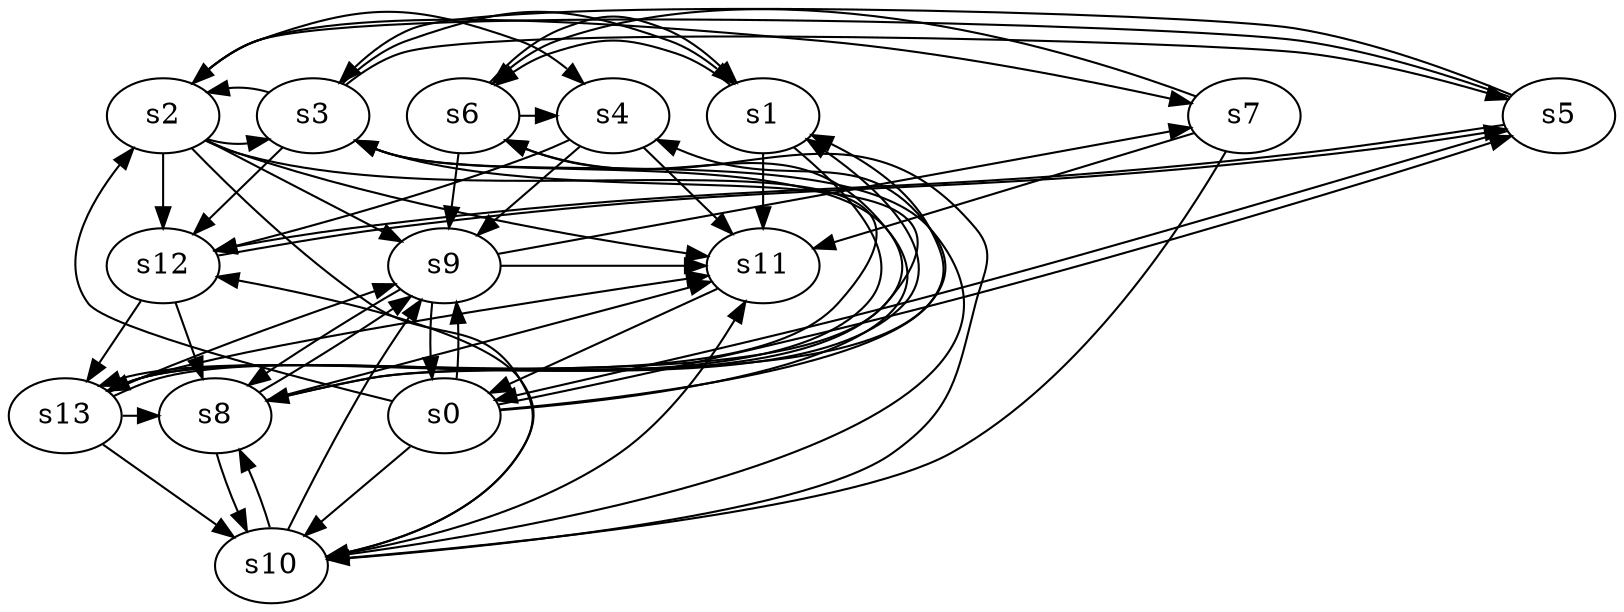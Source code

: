 digraph game_0983_complex_14 {
    s0 [name="s0", player=0, target=1];
    s1 [name="s1", player=0, target=1];
    s2 [name="s2", player=1];
    s3 [name="s3", player=1, target=1];
    s4 [name="s4", player=0];
    s5 [name="s5", player=0];
    s6 [name="s6", player=1];
    s7 [name="s7", player=0];
    s8 [name="s8", player=0];
    s9 [name="s9", player=0];
    s10 [name="s10", player=0, target=1];
    s11 [name="s11", player=1];
    s12 [name="s12", player=0];
    s13 [name="s13", player=0];

    s0 -> s1 [constraint="time == 15 || time == 16 || time == 19 || time == 23"];
    s0 -> s2 [constraint="time % 4 == 2 && time % 3 == 2"];
    s0 -> s3 [constraint="time % 3 == 0 && time % 5 == 0"];
    s0 -> s5 [constraint="time % 3 == 0 && time % 4 == 2"];
    s0 -> s9 [constraint="time % 2 == 0 && time % 4 == 3"];
    s0 -> s10;
    s1 -> s6 [constraint="time % 8 == 2"];
    s1 -> s11;
    s1 -> s13 [constraint="time == 3 || time == 19 || time == 20"];
    s2 -> s3 [constraint="!(time % 2 == 1)"];
    s2 -> s4 [constraint="time % 5 == 0"];
    s2 -> s7 [constraint="time % 3 == 1 && time % 3 == 0"];
    s2 -> s9;
    s2 -> s10 [constraint="!(time % 5 == 0)"];
    s2 -> s11 [constraint="time % 2 == 1 || time % 3 == 0"];
    s2 -> s12;
    s2 -> s13 [constraint="time % 2 == 0 || time % 2 == 1"];
    s3 -> s1 [constraint="time == 5 || time == 13"];
    s3 -> s2 [constraint="time == 0 || time == 5 || time == 13 || time == 18"];
    s3 -> s5 [constraint="time % 2 == 0 && time % 3 == 1"];
    s3 -> s8 [constraint="time % 2 == 0 || time % 2 == 0"];
    s3 -> s12 [constraint="!(time % 3 == 0)"];
    s4 -> s9 [constraint="!(time % 5 == 2)"];
    s4 -> s11 [constraint="!(time % 4 == 3)"];
    s4 -> s12 [constraint="time % 3 == 0 && time % 4 == 1"];
    s5 -> s0 [constraint="time == 3 || time == 8 || time == 17 || time == 18"];
    s5 -> s2 [constraint="time == 6"];
    s5 -> s3 [constraint="time == 18"];
    s5 -> s12 [constraint="time == 7 || time == 15 || time == 24"];
    s6 -> s1 [constraint="time % 2 == 0"];
    s6 -> s4 [constraint="time % 3 == 0 && time % 5 == 3"];
    s6 -> s9;
    s7 -> s6 [constraint="time == 3 || time == 9 || time == 12"];
    s7 -> s10 [constraint="time % 3 == 1"];
    s7 -> s11 [constraint="time % 4 == 0"];
    s8 -> s4 [constraint="time % 7 == 4"];
    s8 -> s9 [constraint="time % 4 == 0 || time % 4 == 3"];
    s8 -> s10;
    s8 -> s11 [constraint="time % 5 == 2"];
    s9 -> s0;
    s9 -> s7 [constraint="time % 3 == 2 && time % 5 == 0"];
    s9 -> s8 [constraint="time % 3 == 0 || time % 4 == 3"];
    s9 -> s11 [constraint="time % 2 == 1 && time % 5 == 0"];
    s10 -> s3 [constraint="time % 3 == 0 || time % 2 == 1"];
    s10 -> s6 [constraint="!(time % 2 == 0)"];
    s10 -> s8 [constraint="time % 2 == 1 || time % 5 == 2"];
    s10 -> s9 [constraint="time % 3 == 0 && time % 5 == 2"];
    s10 -> s11 [constraint="!(time % 4 == 1)"];
    s10 -> s12 [constraint="time % 4 == 3"];
    s11 -> s0 [constraint="time % 2 == 0 && time % 3 == 1"];
    s12 -> s5 [constraint="!(time % 3 == 2)"];
    s12 -> s8;
    s12 -> s13;
    s13 -> s1 [constraint="time % 3 == 0 && time % 4 == 3"];
    s13 -> s6 [constraint="!(time % 6 == 3)"];
    s13 -> s8 [constraint="time % 4 == 2"];
    s13 -> s9 [constraint="time == 0 || time == 3 || time == 4 || time == 15 || time == 16"];
    s13 -> s10 [constraint="time == 3 || time == 6 || time == 15 || time == 19"];
    s13 -> s11 [constraint="time == 18 || time == 25"];
}
